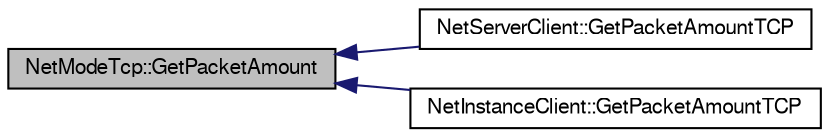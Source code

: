 digraph G
{
  edge [fontname="FreeSans",fontsize="10",labelfontname="FreeSans",labelfontsize="10"];
  node [fontname="FreeSans",fontsize="10",shape=record];
  rankdir=LR;
  Node1 [label="NetModeTcp::GetPacketAmount",height=0.2,width=0.4,color="black", fillcolor="grey75", style="filled" fontcolor="black"];
  Node1 -> Node2 [dir=back,color="midnightblue",fontsize="10",style="solid"];
  Node2 [label="NetServerClient::GetPacketAmountTCP",height=0.2,width=0.4,color="black", fillcolor="white", style="filled",URL="$class_net_server_client.html#a69b7eb8d1e839c68895b4b1a5d94e8d9"];
  Node1 -> Node3 [dir=back,color="midnightblue",fontsize="10",style="solid"];
  Node3 [label="NetInstanceClient::GetPacketAmountTCP",height=0.2,width=0.4,color="black", fillcolor="white", style="filled",URL="$class_net_instance_client.html#a2ef30911346449c37b2b5ba6a74d72eb"];
}
